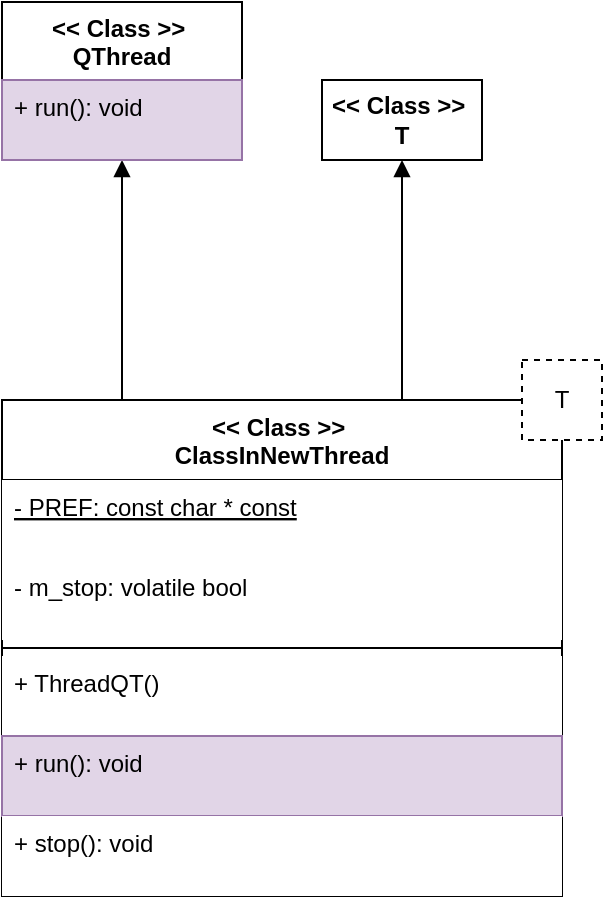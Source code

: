 <mxfile version="12.4.2" type="device" pages="1"><diagram id="tM-9ayaxXP2C4DN5zZft" name="Page-1"><mxGraphModel dx="1086" dy="807" grid="1" gridSize="10" guides="1" tooltips="1" connect="1" arrows="1" fold="1" page="1" pageScale="1" pageWidth="827" pageHeight="1169" math="0" shadow="0"><root><mxCell id="0"/><mxCell id="1" parent="0"/><mxCell id="2fJb5uQlP4DuVXom8uI_-7" style="edgeStyle=orthogonalEdgeStyle;rounded=0;orthogonalLoop=1;jettySize=auto;html=1;endArrow=block;endFill=1;" parent="1" source="buNQa2bh92V5s4yhv6s5-1" target="2fJb5uQlP4DuVXom8uI_-2" edge="1"><mxGeometry relative="1" as="geometry"><Array as="points"><mxPoint x="100" y="179"/><mxPoint x="100" y="179"/></Array></mxGeometry></mxCell><mxCell id="2fJb5uQlP4DuVXom8uI_-2" value="&lt;&lt; Class &gt;&gt; &#10;QThread" style="swimlane;fontStyle=1;childLayout=stackLayout;horizontal=1;startSize=39;fillColor=none;horizontalStack=0;resizeParent=1;resizeParentMax=0;resizeLast=0;collapsible=1;marginBottom=0;" parent="1" vertex="1"><mxGeometry x="40" y="40" width="120" height="79" as="geometry"/></mxCell><mxCell id="2fJb5uQlP4DuVXom8uI_-6" value="+ run(): void" style="text;strokeColor=#9673a6;fillColor=#e1d5e7;align=left;verticalAlign=top;spacingLeft=4;spacingRight=4;overflow=hidden;rotatable=0;points=[[0,0.5],[1,0.5]];portConstraint=eastwest;" parent="2fJb5uQlP4DuVXom8uI_-2" vertex="1"><mxGeometry y="39" width="120" height="40" as="geometry"/></mxCell><mxCell id="2fJb5uQlP4DuVXom8uI_-11" style="edgeStyle=orthogonalEdgeStyle;rounded=0;orthogonalLoop=1;jettySize=auto;html=1;endArrow=block;endFill=1;" parent="1" source="buNQa2bh92V5s4yhv6s5-1" target="2fJb5uQlP4DuVXom8uI_-10" edge="1"><mxGeometry relative="1" as="geometry"><Array as="points"><mxPoint x="240" y="209"/><mxPoint x="240" y="209"/></Array></mxGeometry></mxCell><mxCell id="buNQa2bh92V5s4yhv6s5-1" value="&lt;&lt; Class &gt;&gt; &#10;ClassInNewThread" style="swimlane;fontStyle=1;align=center;verticalAlign=top;childLayout=stackLayout;horizontal=1;startSize=40;horizontalStack=0;resizeParent=1;resizeParentMax=0;resizeLast=0;collapsible=1;marginBottom=0;fillColor=#ffffff;" parent="1" vertex="1"><mxGeometry x="40" y="239" width="280" height="248" as="geometry"/></mxCell><mxCell id="oifmWBpyJ-AAQV8FeZG9-1" value="- PREF: const char * const" style="text;strokeColor=none;fillColor=#ffffff;align=left;verticalAlign=top;spacingLeft=4;spacingRight=4;overflow=hidden;rotatable=0;points=[[0,0.5],[1,0.5]];portConstraint=eastwest;fontStyle=4" vertex="1" parent="buNQa2bh92V5s4yhv6s5-1"><mxGeometry y="40" width="280" height="40" as="geometry"/></mxCell><mxCell id="buNQa2bh92V5s4yhv6s5-16" value="- m_stop: volatile bool" style="text;strokeColor=none;fillColor=#ffffff;align=left;verticalAlign=top;spacingLeft=4;spacingRight=4;overflow=hidden;rotatable=0;points=[[0,0.5],[1,0.5]];portConstraint=eastwest;" parent="buNQa2bh92V5s4yhv6s5-1" vertex="1"><mxGeometry y="80" width="280" height="40" as="geometry"/></mxCell><mxCell id="buNQa2bh92V5s4yhv6s5-3" value="" style="line;strokeWidth=1;fillColor=#ffffff;align=left;verticalAlign=middle;spacingTop=-1;spacingLeft=3;spacingRight=3;rotatable=0;labelPosition=right;points=[];portConstraint=eastwest;" parent="buNQa2bh92V5s4yhv6s5-1" vertex="1"><mxGeometry y="120" width="280" height="8" as="geometry"/></mxCell><mxCell id="buNQa2bh92V5s4yhv6s5-6" value="+ ThreadQT()" style="text;strokeColor=none;fillColor=#ffffff;align=left;verticalAlign=top;spacingLeft=4;spacingRight=4;overflow=hidden;rotatable=0;points=[[0,0.5],[1,0.5]];portConstraint=eastwest;" parent="buNQa2bh92V5s4yhv6s5-1" vertex="1"><mxGeometry y="128" width="280" height="40" as="geometry"/></mxCell><mxCell id="2fJb5uQlP4DuVXom8uI_-1" value="+ run(): void" style="text;strokeColor=#9673a6;fillColor=#e1d5e7;align=left;verticalAlign=top;spacingLeft=4;spacingRight=4;overflow=hidden;rotatable=0;points=[[0,0.5],[1,0.5]];portConstraint=eastwest;" parent="buNQa2bh92V5s4yhv6s5-1" vertex="1"><mxGeometry y="168" width="280" height="40" as="geometry"/></mxCell><mxCell id="buNQa2bh92V5s4yhv6s5-14" value="+ stop(): void" style="text;strokeColor=none;fillColor=#ffffff;align=left;verticalAlign=top;spacingLeft=4;spacingRight=4;overflow=hidden;rotatable=0;points=[[0,0.5],[1,0.5]];portConstraint=eastwest;" parent="buNQa2bh92V5s4yhv6s5-1" vertex="1"><mxGeometry y="208" width="280" height="40" as="geometry"/></mxCell><mxCell id="buNQa2bh92V5s4yhv6s5-5" value="T" style="whiteSpace=wrap;html=1;aspect=fixed;dashed=1;" parent="1" vertex="1"><mxGeometry x="300" y="219" width="40" height="40" as="geometry"/></mxCell><mxCell id="2fJb5uQlP4DuVXom8uI_-10" value="&lt;span style=&quot;font-weight: 700 ; white-space: nowrap&quot;&gt;&amp;lt;&amp;lt; Class &amp;gt;&amp;gt; &lt;/span&gt;&lt;br style=&quot;padding: 0px ; margin: 0px ; font-weight: 700 ; white-space: nowrap&quot;&gt;&lt;b&gt;T&lt;/b&gt;" style="rounded=0;whiteSpace=wrap;html=1;" parent="1" vertex="1"><mxGeometry x="200" y="79" width="80" height="40" as="geometry"/></mxCell></root></mxGraphModel></diagram></mxfile>